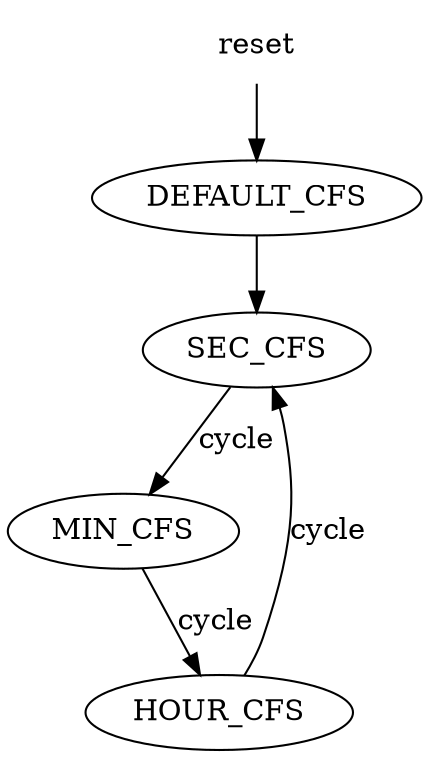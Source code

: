digraph clockfacesetup {
node [shape = plaintext] reset;
node [shape = ellipse];
reset -> DEFAULT_CFS;
DEFAULT_CFS -> SEC_CFS;
SEC_CFS -> MIN_CFS [ label = "cycle" ];
MIN_CFS -> HOUR_CFS [ label = "cycle" ];
HOUR_CFS -> SEC_CFS [ label = "cycle" ];
}
